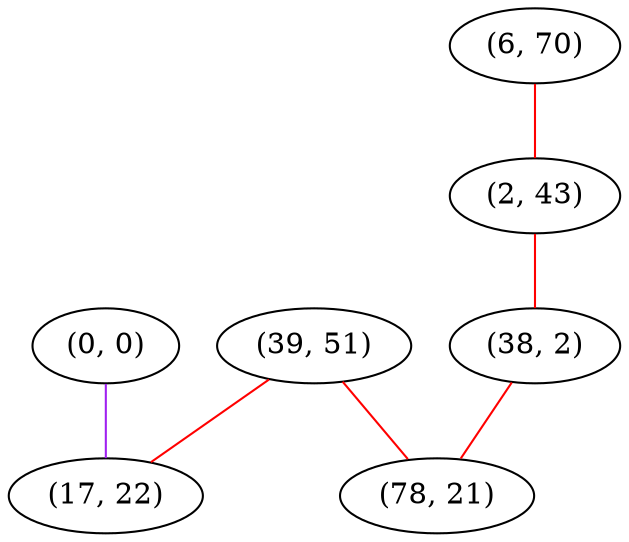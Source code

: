 graph "" {
"(0, 0)";
"(6, 70)";
"(2, 43)";
"(39, 51)";
"(38, 2)";
"(17, 22)";
"(78, 21)";
"(0, 0)" -- "(17, 22)"  [color=purple, key=0, weight=4];
"(6, 70)" -- "(2, 43)"  [color=red, key=0, weight=1];
"(2, 43)" -- "(38, 2)"  [color=red, key=0, weight=1];
"(39, 51)" -- "(17, 22)"  [color=red, key=0, weight=1];
"(39, 51)" -- "(78, 21)"  [color=red, key=0, weight=1];
"(38, 2)" -- "(78, 21)"  [color=red, key=0, weight=1];
}
